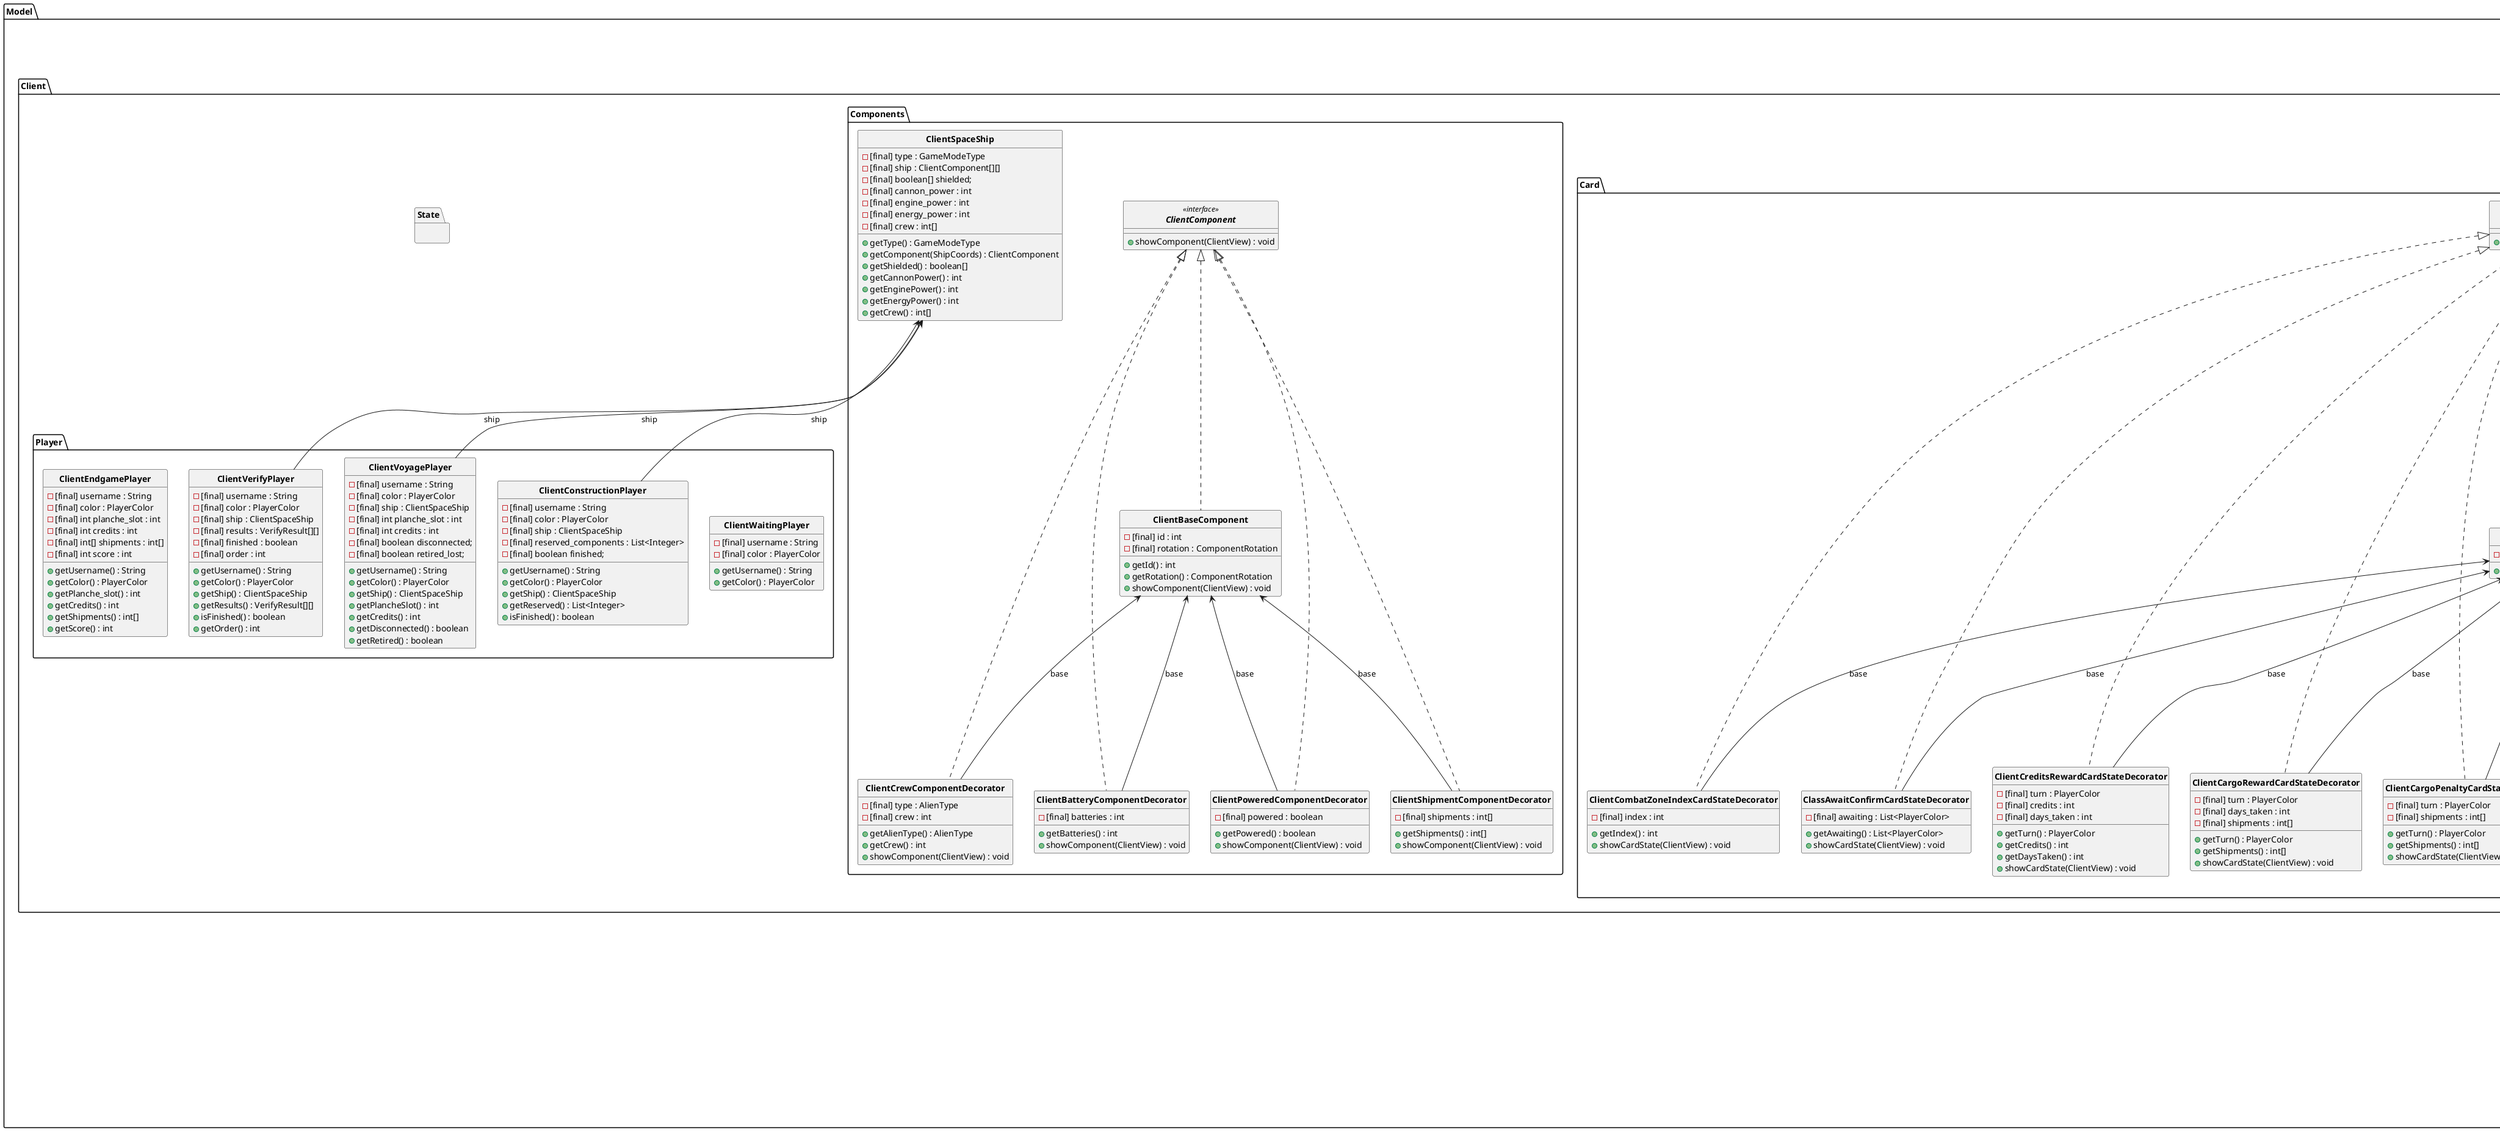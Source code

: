 @startuml controller
hide circle
skinparam classFontStyle bold
skinparam groupInheritance 1
set separator ::
skinparam classAttributeIconSize 12

package Model {

    package Cards {

        package State {

            abstract CardState {
                {field} [protected] state : VoyageState
                {method} + init() : void
                {method} + sendNotify() : void
                {method} + [abstract] validate() : void
                {method} +
                {method} + getNext()
            }

            class AbandonedShipAnnounceState {
                {field} [final] card : AbandonedShipCard
                {field} [final] list : List<Player>
                {field} responded : boolean
                {field} id : int
                {method} +
            }
        }

        package Utils {

            class CombatZoneSection {
                {field} [final] criteria : CombatZoneCriteria
                {field} [final] penalty : CombatZonePenalty
                {field} [final] amount : int
                {method} + getCriteria)() : CombatZoneCriteria
                {method} + getPenalty() : CombatZonePenalty
                {method} + getAmount() : int
            }

            class Planet {
                {field} [final] contains : int[]
                {field} [final] visited : boolean
                {method} + getContains() : int[]
                {method} + visit() : void
                {method} + getVisited() : boolean
            }
            
            class Projectile {
                {field} [final] direction : ProjectileDirection
                {field} [final] dimension : ProjectileDimension
                {field} [final] offset : int
                {method} + getDirection() : ProjectileDirection
                {method} + getDimension() : PrjectileDimension
                {method} + getOffset() : int
            }         

            class ProjectileArray {
                {field} [field] projectiles : List<Projectile>
                {method} + getProjectiles : List<Projectile>
            }
                
        }

        package Visitors {
            
            class ContainsLoaderVisitor {
                {field} [final] cargo : ShipmentType
                {method} + visit(StorageComponent) : void
                
            }
            
            class ContainsRemoveVisitor {
                {field} [final] searching : shipmentType
                {method} + visit(StorageComponent) : void
                {method} + visit(BatteryCompoent) : void
            }

            class CrewRemoveVisitor {
                {field} [final] ship : iSpaceShip
                {method} + visit(CabinComponent) : void
                {method} + visit(AlienLifeSupportComponent) : void
                {method} + visit(StartingCabinComponent) : void
            }

            class LargeMeteorVisitor {
                {field} d : ProjectileDirection
                {field} found_cannon : boolean
                {method} + visit(CannonComponent) : void
            }

        }

        interface iCard <<interface>> {
            {method} getId() : int
            {method} getDays() : int
            {method} getState(VoyageState) : CardState
            {method} getExhausted() : boolean
        }

        iCard^--Card
        abstract Card <<abstract>> {
            {field} id : int
            {field} days : int
            {field} exhausted : boolean
            {method} + getId() : int
            {method} + getDays() : int
            {method} + getExhausted() : boolean
            {method} [protected] exhaust() : void
        }

        Card^--AbandonedShipCard
        class AbandonedShipCard {
            {field} credits_gained : int
            {field} crew_lost : int
            {method} + getState(VoyageState) : CardState
            {method} + getCredits() : int
            {method} + getCrewLost() : int
            {method} + apply(VoyageState, Player, int) : void
        }

        Card^--AbandonedStationCard
        class AbandonedStationCard {
            {field} planet : Planet
            {field} crew : int
            {method} + getState(VoyageState) : CardState
            {method} + getPlanet() : Planet
            {method} + getCrewLost() : int
            {method} + apply(VoyageState, Player, int) : void
        }

        Card^--CombatZoneCard
        class CombatZoneCard {
            {field} sections : List<CombatZoneSection>
            {field} shots : ProjectileArray
            {method} + getState(VoyageState) : C
        }

        Card^--EpidemicCard
        class EpidemicCard {
            {method} + getState(VoyageState) : CardState
            {method} + apply(VoyageState, Player) : void
        }

        Card^--MeteorSwarmCard
        class MeteorSwarmCard {
            {field} meteorites : ProjectileArray
            {method} + getState(VoyageState) : CardState
            {method} + getMeteorites() : ProjectileArray
            {method} + apply(VoyageState, Projectile) : void
        }

        Card^--OpenSpaceCard
        class OpenSpaceCard {
            {method} + getState(VoyageState) : CardState
            {method} + apply(VoyageState, Player) : void
        }

        Card^--PiratesCard
        class PiratesCard {
            {field} [final] shots : ProjectileArray
            {field} [field] credits : int
            {field} [final] min_power : int
            {method} + getState(VoyageState) : CardState
            {method} + getCredits() : int
            {method} + getShots() : ProjectileArray
            {method} + apply(VoyageState, Player) : void
        }

        Card^--PlanetCard
        class PlanetCard {
            {field} [final] planets : List<Planet>
            {field} [final] left : int
            {method} + getState(VoyageState) : CardState
            {method} + getVisited() : List<boolean>
            {method} + getPlanet() : Planet
            {method} + getSize() : int
            {method} + apply(Player, int) : void
        }

        Card^--SlaversCard
        class SlaversCard {
            {field} [final] min_power : int
            {field} [final] crew_penalty : int
            {field} [final] credits : int
            {method} + getState(VoyageState) : CardState
            {method} + getCrewLost() : int
            {method} + getCredits() : int
            {method} + apply(VoyageState, Player) : void
        }

        class SmugglersCard {
            {field} [final] reward : planet
            {field} [final] cargo_taken : int
            {field} [field] min_power : int
            {method} + getState(VoyageState) : CardState
            {method} + getReward() : Planet
            {method} + getCargoPenalty() : int
            {method} + apply(player) : void
        }

        class StardustCard {
            {method} + getState(VoyageState) : CardState
            {method} + apply(VoyageState, Player) : void
        }
    }

    Components::Visitors::iVisitor .. ContainsLoaderVisitor
    Components::Visitors::iVisitor .. ContainsRemoveVisitor
    Components::Visitors::iVisitor .. CrewRemoveVisitor
    Components::Visitors::iVisitor .. LargeMeteorVisitor

    package Board {

        interface iCards <<interface>> {
            TODO
        }

        iCards^--Cards
        class Cards {
            TODO
        }

        interface iCommonBoard <<interface>> {
            TODO
        }

        iCommonBoard^..CommonBoard
        class CommonBoard {
            TODO
        }

        interface iPlanche <<interface>> {
            TODO
        }


        iPlanche^..Planche
        class Planche{
            TODO
        }

    }

    package Components {
        
        package Visitors {

            interface iVisitable <<interface>> {
                {method} + check(iVisitor) : void
            }

            interface iVisitor <<interface>> {
                {method} + visit(CabinComponent) : void
                {method} + visit(EngineComponent) : void
                {method} + visit(AlienLifeSupportComponent) : void
                {method} + visit(CannonComponent) : void
                {method} + visit(StorageComponent) : void
                {method} + visit(BatteryComponent) : void
                {method} + visit(ShieldComponent) : void
                {method} + visit(EmptyComponent) : void
                {method} + visit(StructuralComponent) : void
                {method} + visit(StartingCabinComponent) : void
            }





            iVisitor^..CabinVisitor
            class CabinVisitor {
                {field} type : AlienType
                {method} + getSupportedType() : AlienType
            }

            iVisitor^..EnergyVisitor
            class EnergyVisitor {
                TODO
            }

            iVisitor^..FreeSpaceVisitor
            class FreeSpaceVisitor {
                TODO
            }

            iVisitor^..SpaceShipUpdateVisitor
            class SpaceShipUpdateVisitor {
                TODO
            }
        
        }
        

        interface iBaseComponent <<interface>> {
            TODO
        }

        Visitors::iVisitable ^--BaseComponent
        iBaseComponent^--BaseComponent
        abstract BaseComponent <<abstract>> {
            TODO
        }

        BaseComponent^..AlienLifeSupportComponent
        class AlienLifeSupportComponent{
          
			{field} - type: AlienType
			{method} + check(iVisitor) : void
			{method} + getType() : AlienType
			
			{method} + onCreation(iSpaceShip ship) : void
			{method} + onDelete(iSpaceShip ship) : void
        }

        BaseComponent^..BatteryComponent
        class BatteryComponent {
			{field} - contains : int
			{field} - max : int
			{method} + check(iVisitor) : void
			{method} + putOne() : void
			{method} + takeOne() : void
			{method} + check(iVisitor): void
           
			{method} + onCreation(iSpaceShip ship) : void
			{method} + onDelete(iSpaceShip ship) : void
            

        }

        BaseComponent^..CabinComponent
        class CabinComponent{
			{field} - crew_number : int
			{field} - crew_type : AlienType
		   	{method} + check(iVisitor) : void
			{method} + getCrew() : int
			{method} + getCrewType() : AlienType			
			{method} + setCrew(iSpaceShip, int, AlienType)
			{method} + onCreation(iSpaceShip ship) : void
			{method} + onDelete(iSpaceShip ship) : void
        }

        BaseComponent^..StartingCabinComponent
        class StartingCabinComponent{
            {field} - color : PlayerColor
			{field} - crew_number : int
		   	{method} + check(iVisitor) : void
			{method} + getCrew() : int
			{method} + getCrewType() : AlienType		
			{method} + getColor() : PlayerColor
			{method} + setCrew(iSpaceShip, int, AlienType)
			{method} + onCreation(iSpaceShip ship) : void
			{method} + onDelete(iSpaceShip ship) : void
        }

        BaseComponent^..CannonComponent
        class CannonComponent{			
			{field} - max_power : int
			{field} - powered : boolean
			{field} - powerable : boolean
			{method} + check(iVisitor) : void
			{method} + verify(iSpaceShip ship) : boolean
			{method} + turnOn() : void
			{method} + turnOff() : void
			{method} + getCurrentPower() : int
			{method} + getPower() : int
			{method} + powerable() : boolean		
			{method} + onCreation(iSpaceShip ship) : void
			{method} + onDelete(iSpaceShip ship) : void
        }

        BaseComponent^..EmptyComponent
        class EmptyComponent{
			{method} + check(iVisitor) : void
			{method} + verify(iSpaceShip ship) : boolean
			{method} + getConnectors() : ConnectorType[]
			{method} + onCreation(iSpaceShip ship) : void
			{method} + onDelete(iSpaceShip ship) : void
        }

        BaseComponent^..EngineComponent
        class EngineComponent{
			{field} - max_power : int
			{field} - powered : boolean
			{field} - powerable : boolean
			{method} + check(iVisitor) : void
			{method} + turnOn() : void
			{method} + turnOff() : void
			{method} + getCurrentPower() : int
			{method} + getPower() : int
			{method} + powerable() : boolean		
			{method} + onCreation(iSpaceShip ship) : void
			{method} + onDelete(iSpaceShip ship) : void
        }

        BaseComponent^..ShieldComponent
        class ShieldComponent{
			{field} - powered : boolean
			{method} + check(iVisitor) : void
			{method} + turnOn() : void
			{method} + turnOff() : void
			{method} + getPowered() : boolean
			{method} + powerable() : boolean	
			{method} + onCreation(iSpaceShip ship) : void
			{method} + onDelete(iSpaceShip ship) : void
			{method} + getShield() : ShieldType
		}
		BaseComponent^..StorageComponent
        class StorageComponent{
            TODO
        }

        BaseComponent^..StructuralComponent
        class StructuralComponent{
            TODO
        }

    }

    package Player {
        
        interface iSpaceShip <<interface>> {
            TODO
        }

        iSpaceShip^..SpaceShip
        class SpaceShip {
            TODO
        }

        ShipCoords <-- "1" Components::BaseComponent
        class ShipCoords{
            TODO
        }

    }

    package State {
        
        abstract GameState <<abstract>> {
            {field} # [final] model : ModelInstance 
            {field} # [final] type : GameModeType
            {field} # [final] count : PlayerCount
            {field} # [final] players : List<Player>
            {method} + [abstract] validate(ServerMessage message) : void
            {method} + [abstract] getNext() : GameState 
            {method} + [abstract] getClientState() : ClientModelState 
            {method} + init() : void : void
            {method} + transition() : void : void
            {method} + getCount() : void : PlayerCount
            {method} + getPlayer(PlayerColor) : void : Player
            {method} + getType() : void : GameModeType
            {method} + connect(ClientDescriptor client) : void
            {method} + disconnect(ClientDescriptor client) : void
            {method} + connect(Player p) : void
            {method} + disconnect(Player p) : void
            {method} + sendContinue(Player p) : void
            {method} + putComponent(Player p, ShipCoords coords) : void
            {method} + takeComponent(Player p) : void
            {method} + takeDiscarded(Player p, int id) : void
            {method} + discardComponent(Player p, int id) : void
            {method} + toggleHourglass(Player p) : void
            {method} + removeComponent(Player p, ShipCoords coords) : void
            {method} + setCrewType(Player p, ShipCoords coords, AlienType type) : void
            {method} + giveUp(Player p) : void
            {method} + CardState getCardState(Player p) : void
        }

        GameState ^... WaitingState
        class WaitingState {
            {field} - [final] connected : List<ClientDescriptor>
            {field} - [final] count : PlayerCount
            {method} + validate(ServerMessage message) : void
            {method} + getNext() : GameState 
            {method} + getClientState() : ClientModelState 
            {method} + init() : void : void
            {method} + connect(ClientDescriptor client) : void
            {method} + disconnect(ClientDescriptor client) : void
        }

        GameState ^... ConstructionState
        class ConstructionState {
            {field} - [final] construction_cards : List<Integer> 
            {field} - [final] voyage_deck : iCards 
            {field} - [final] building : List<Player> 
            {field} - [final] finished : List<Player> 
            {field} - [final] hourglass : ConstructionStateHourglass 
            {field} - current_tile : HashMap<Player, iBaseComponent> 
            {field} - hoarded_tile : HashMap<Player, List<iBaseComponent>> 
            {method} + validate(ServerMessage message) : void
            {method} + getNext() : GameState 
            {method} + getClientState() : ClientModelState 
            {method} + init() : void : void
            {method} + connect(Player p) : void
            {method} + disconnect(Player p) : void
            {method} + sendContinue(Player p) : void
            {method} + putComponent(Player p, ShipCoords coords) : void
            {method} + takeComponent(Player p) : void
            {method} + takeDiscarded(Player p, int id) : void
            {method} + discardComponent(Player p, int id) : void
            {method} + toggleHourglass(Player p) : void
        }

        GameState ^... VerifyState
        class VerifyState {
            {field} - [final] voyage_deck : iCards 
            {field} - [final] to_validate : List<Player>
            {field} - [final] finish_order : List<Player>
            {method} + validate(ServerMessage message) : void
            {method} + getNext() : GameState 
            {method} + getClientState() : ClientModelState 
            {method} + init() : void : void
            {method} + connect(Player p) : void
            {method} + disconnect(Player p) : void
            {method} + sendContinue(Player p) : void
            {method} + removeComponent(Player p, ShipCoords coords) : void
            {method} + setCrewType(Player p, ShipCoords coords, AlienType type) : void
        }

        GameState ^... VoyageState
        class VoyageState {
            {field} - [final] planche : iPlanche 
            {field} - [final] voyage_deck : iCards 
            {field} - [final] to_give_up : List<Player> 
            {field} - card : iCard 
            {field} - state : CardState state
            {method} + validate(ServerMessage message) : void
            {method} + getNext() : GameState 
            {method} + getClientState() : ClientModelState 
            {method} + init() : void : void
            {method} + connect(Player p) : void
            {method} + disconnect(Player p) : void
            {method} + giveUp(Player p) : void
            {method} + getCardState(Player) : CardState
            {method} + loseGame(Player) : void
            {method} + getAllConnectedPlayers() : List<Player> 
            {method} + etOrder(CardOrder) : List<Player> 
            {method} + findCriteria(CombatZoneCriteria) : Player
            {method} + getPlanche() : iPlanche 
            {method} + setCardState(CardState) : void
        }

        GameState ^... EndscreenState
        class EndscreenState {
            {field} - [final] awaiting : List<Player> 
            {field} - [final] order_arrival : List<Player> 
            {method} + validate(ServerMessage message) : void
            {method} + getNext() : GameState 
            {method} + getClientState() : ClientModelState 
            {method} + init() : void : void
            {method} + sendContinue(Player p) : void
            {method} + disconnect(Player p) : void
        }
        
    }


    State::GameState "1" <-- ModelInstance:state 
    class ModelInstance {
        {field} - [final] controller : ServerController 
        
        {method} + validate(ServerMessage message) : void
        {method} + startGame(List<Player> players) : void
        {method} + getState() : GameState
        {method} + setState(GameState new_state) : void
        {method} + connect(ClientDescriptor client) : void
        {method} + disconnect(ClientDescriptor client) : void
        {method} + kick(ClientDescriptor client) : void
    }

    package Client {
        
        package Card {
            
            interface ClientCardState <<interface>> {
                {method} + showCardState(ClientView) : void
            }

            ClientCardState ^.. ClientBaseCardState
            class ClientBaseCardState {
                {field} - [final] id : int
                {method} + showCardState(ClientView) : void
            }

            ClientCardState ^.. ClassAwaitConfirmCardStateDecorator
            ClientBaseCardState <-- ClassAwaitConfirmCardStateDecorator:base
            class ClassAwaitConfirmCardStateDecorator {
                {field} - [final] awaiting : List<PlayerColor> 
                {method} + getAwaiting() : List<PlayerColor> 
                {method} + showCardState(ClientView) : void
            }

            ClientCardState ^.. ClientCargoPenaltyCardStateDecorator
            ClientBaseCardState <-- ClientCargoPenaltyCardStateDecorator:base
            class ClientCargoPenaltyCardStateDecorator {
                {field} - [final] turn : PlayerColor 
                {field} - [final] shipments : int[] 
                {method} + getTurn() : PlayerColor 
                {method} + getShipments() : int[] 
                {method} + showCardState(ClientView) : void
            }
            
            ClientCardState ^.. ClientCargoRewardCardStateDecorator
            ClientBaseCardState <-- ClientCargoRewardCardStateDecorator:base
            class ClientCargoRewardCardStateDecorator { 
                {field} - [final] turn : PlayerColor 
                {field} - [final] days_taken : int 
                {field} - [final] shipments : int[] 
                {method} + getTurn() : PlayerColor 
                {method} + getShipments() : int[] 
                {method} + showCardState(ClientView) : void
            } 
            
            ClientCardState ^.. ClientCombatZoneIndexCardStateDecorator
            ClientBaseCardState <-- ClientCombatZoneIndexCardStateDecorator:base
            class ClientCombatZoneIndexCardStateDecorator {
                {field} - [final] index : int 
                {method} + getIndex() : int
                {method} + showCardState(ClientView) : void
            }
            
            ClientCardState ^.. ClientCreditsRewardCardStateDecorator
            ClientBaseCardState <-- ClientCreditsRewardCardStateDecorator:base
            class ClientCreditsRewardCardStateDecorator {
                {field} - [final] turn : PlayerColor 
                {field} - [final] credits : int 
                {field} - [final] days_taken : int 
                {method} + getTurn() : PlayerColor
                {method} + getCredits() : int
                {method} + getDaysTaken() : int 
                {method} + showCardState(ClientView) : void
            }
            
            ClientCardState ^.. ClientCrewPenaltyCardStateDecorator
            ClientBaseCardState <-- ClientCrewPenaltyCardStateDecorator:base
            class ClientCrewPenaltyCardStateDecorator {
                {field} - [final] turn : PlayerColor 
                {field} - [final] days_taken : int 
                {method} + getTurn() : PlayerColor
                {method} + getDaysTaken() : int
                {method} + showCardState(ClientView) : void
            }
            
            ClientCardState ^.. ClientLandingCardStateDecorator
            ClientBaseCardState <-- ClientLandingCardStateDecorator:base
            class ClientLandingCardStateDecorator {
                {field} - [final] turn : PlayerColor 
                {field} - [final] days_taken : int 
                {field} - [final] crew_needed: int 
                {field} - [final] available : List<Boolean>
                {method} + getTurn() : PlayerColor
                {method} + getDaysTaken() : int
                {method} + getCrewNeeded() : int
                {method} + getAvailable() : List<Boolean>
                {method} + showCardState(ClientView) : void
            }
            
            ClientCardState ^.. ClientMeteoriteCardStateDecorator 
            ClientBaseCardState <-- ClientMeteoriteCardStateDecorator :base
            class ClientMeteoriteCardStateDecorator  {
                {field} - [final] meteorite : Projectile
                {method} + getProjectile() : Projectile
                {method} + showCardState(ClientView) : void
            }

            ClientCardState ^.. ClientNewCenterCardStateDecorator
            ClientBaseCardState <-- ClientNewCenterCardStateDecorator:base
            class ClientNewCenterCardStateDecorator {
                {field} - [final] awaiting : List<PlayerColor>
                {method} + getAwaiting() : List<PlayerColor>
                {method} + showCardState(ClientView) : void
            }
            
            ClientCardState ^.. ClientProjectileCardStateDecorator
            ClientBaseCardState <-- ClientProjectileCardStateDecorator:base
            class ClientProjectileCardStateDecorator {
                {field} - [final] shot : Projectile
                {method} + getProjectile() : Projectile
                {method} + showCardState(ClientView) : void
            }
        
        }
        
        package Components {
            
            interface ClientComponent <<interface>> {
                {method} + showComponent(ClientView) : void
            }

            ClientComponent ^.. ClientBaseComponent
            class ClientBaseComponent {
                {field} - [final] id : int
                {field} - [final] rotation : ComponentRotation
                {method} + getId() : int 
                {method} + getRotation() : ComponentRotation 
                {method} + showComponent(ClientView) : void
            }
            
            ClientComponent ^.. ClientBatteryComponentDecorator
            ClientBaseComponent <-- ClientBatteryComponentDecorator:base
            class ClientBatteryComponentDecorator {
                {field} - [final] batteries : int
                {method} + getBatteries() : int
                {method} + showComponent(ClientView) : void
            }

            ClientComponent ^.. ClientCrewComponentDecorator
            ClientBaseComponent <-- ClientCrewComponentDecorator:base
            class ClientCrewComponentDecorator {
                {field} - [final] type : AlienType 
                {field} - [final] crew : int
                {method} + getAlienType() : AlienType
                {method} + getCrew() : int
                {method} + showComponent(ClientView) : void
            }

            ClientComponent ^.. ClientPoweredComponentDecorator 
            ClientBaseComponent <-- ClientPoweredComponentDecorator:base
            class ClientPoweredComponentDecorator {
                {field} - [final] powered : boolean
                {method} + getPowered() : boolean
                {method} + showComponent(ClientView) : void
            }

            ClientComponent ^.. ClientShipmentComponentDecorator
            ClientBaseComponent <-- ClientShipmentComponentDecorator:base
            class ClientShipmentComponentDecorator {
                {field} - [final] shipments : int[]
                {method} + getShipments() : int[]
                {method} + showComponent(ClientView) : void
            }

            class ClientSpaceShip {
                {field} - [final] type : GameModeType 
                {field} - [final] ship : ClientComponent[][] 
                {field} - [final] boolean[] shielded;
                {field} - [final] cannon_power : int
                {field} - [final] engine_power : int
                {field} - [final] energy_power : int
                {field} - [final] crew : int[]
                {method} + getType() : GameModeType
                {method} + getComponent(ShipCoords) : ClientComponent
                {method} + getShielded() : boolean[]
                {method} + getCannonPower() : int
                {method} + getEnginePower() : int
                {method} + getEnergyPower() : int
                {method} + getCrew() : int[]
            }

        }

        package Player {

            class ClientWaitingPlayer {
                {field} - [final] username : String
                {field} - [final] color : PlayerColor
                {method} + getUsername() : String
                {method} + getColor() : PlayerColor
            }
            
            ClientSpaceShip <-- ClientConstructionPlayer:ship
            class ClientConstructionPlayer {
                {field} - [final] username : String
                {field} - [final] color : PlayerColor
                {field} - [final] ship : ClientSpaceShip
                {field} - [final] reserved_components : List<Integer> 
                {field} - [final] boolean finished;
                {method} + getUsername() : String
                {method} + getColor() : PlayerColor
                {method} + getShip() : ClientSpaceShip
                {method} + getReserved() : List<Integer> 
                {method} + isFinished() : boolean
            }

            ClientSpaceShip <-- ClientVerifyPlayer:ship
            class ClientVerifyPlayer {
                {field} - [final] username : String
                {field} - [final] color : PlayerColor
                {field} - [final] ship : ClientSpaceShip
                {field} - [final] results : VerifyResult[][]
                {field} - [final] finished : boolean
                {field} - [final] order : int
                {method} + getUsername() : String
                {method} + getColor() : PlayerColor
                {method} + getShip() : ClientSpaceShip
                {method} + getResults() : VerifyResult[][] 
                {method} + isFinished() : boolean
                {method} + getOrder() : int
            }

            ClientSpaceShip <-- ClientVoyagePlayer:ship
            class ClientVoyagePlayer {
                {field} - [final] username : String
                {field} - [final] color : PlayerColor
                {field} - [final] ship : ClientSpaceShip
                {field} - [final] int planche_slot : int
                {field} - [final] int credits : int
                {field} - [final] boolean disconnected;
                {field} - [final] boolean retired_lost;
                {method} + getUsername() : String
                {method} + getColor() : PlayerColor
                {method} + getShip() : ClientSpaceShip
                {method} + getPlancheSlot() : int
                {method} + getCredits() : int
                {method} + getDisconnected() : boolean
                {method} + getRetired() : boolean
            }

            class ClientEndgamePlayer {
                {field} - [final] username : String
                {field} - [final] color : PlayerColor
                {field} - [final] int planche_slot : int
                {field} - [final] int credits : int
                {field} - [final] int[] shipments : int[]
                {field} - [final] int score : int
                {method} + getUsername() : String
                {method} + getColor() : PlayerColor
                {method} + getPlanche_slot() : int
                {method} + getCredits() : int
                {method} + getShipments() : int[]
                {method} + getScore() : int
            }

        }

        package State {
            
        }

    }
 
}


@enduml

'⠀⠀⠀⠀⠀⠀⠀⠀⠀⠀⢀⣤⣤⡀⠀⠀⠀⠀⠀⠀⠀⠀⠀⠀⠀⠀⠀⠀⣀⣀⡀⠀⠀⠀⠀⠀⠀⠀⠀⠀⠀⠀
'⠀⠀⠀⠀⠀⠀⠀⠀⠀⢀⣾⣿⣿⣿⡀⠀⠀⠀⠀⠀⠀⠀⠀⠀⠀⠀⠀⣼⣿⣿⣿⡄⠀⠀⠀⠀⠀⠀⠀⠀⠀⠀
'⠀⠀⠀⠀⠀⠀⠀⠀⢀⣾⣿⣿⣿⣿⣷⠀⠀⠀⠀⠀⠀⠀⠀⠀⠀⠀⣼⣿⣿⣿⣿⣿⡀⠀⠀⠀⠀⠀⠀⠀⠀⠀
'⠀⠀⠀⠀⠀⠀⠀⠀⣾⣿⣿⣿⣿⣿⣿⣧⠀⠀⠀⠀⠀⠀⠀⠀⠀⢰⣿⣿⣿⣿⣿⣿⣧⠀⠀⠀⠀⠀⠀⠀⠀⠀
'⠀⠀⠀⠀⠀⠀⠀⣼⣿⣿⣿⣿⣿⣿⣿⣿⣇⠀⠀⠀⠀⠀⠀⠀⢀⣿⣿⣿⣿⣿⣿⣿⣿⡆⠀⠀⠀⠀⠀⠀⠀⠀
'⠀⠀⠀⠀⠀⠀⢰⣿⣿⣿⣿⣿⣿⣿⣿⣿⣿⡄⠀⠀⠀⠀⠀⠀⣼⣿⣿⣿⣿⣿⣿⣿⣿⣷⠀⠀⠀⠀⠀⠀⠀⠀
'⠀⠀⠀⠀⠀⢀⣿⣿⣿⣿⣿⣿⣿⣿⣿⣿⣿⣧⠀⠀⠀⠀⠀⢰⣿⣿⣿⣿⣿⣿⣿⣿⣿⣿⡇⠀⠀⠀⠀⠀⠀⠀
'⠀⠀⠀⠀⠀⢸⣿⣿⣿⣿⣿⣿⣿⣿⣿⣿⣿⣿⡄⠀⠀⠀⢀⣾⣿⣿⣿⣿⣿⣿⣿⣿⣿⣿⣇⠀⠀⠀⠀⠀⠀⠀
'⠀⠀⠀⠀⠀⣿⣿⣿⣿⣿⣿⣿⣿⣿⣿⣿⣿⣿⣿⣿⣿⣿⣿⣿⣿⣿⣿⣿⣿⣿⣿⣿⣿⣿⣿⠀⠀⠀⠀⠀⠀⠀
'⠀⠀⠀⠀⢀⣿⣿⣿⣿⣿⣿⣿⣿⣿⣿⣿⣿⣿⣿⣿⣿⣿⣿⣿⣿⣿⣿⣿⣿⣿⣿⣿⣿⣿⣿⠀⠀⠀⠀⠀⠀⠀
'⠀⠀⠀⠀⢸⣿⣿⣿⣿⣿⣿⣿⣿⣿⣿⣿⣿⣿⣿⣿⣿⣿⣿⣿⣿⣿⣿⣿⣿⣿⣿⣿⣿⣿⣿⠀⠀⠀⠀⠀⠀⠀
'⠀⠀⠀⠀⠈⣿⣿⣿⣿⣿⣿⠟⠉⠀⠀⠀⠙⢿⣿⣿⣿⣿⣿⣿⣿⡿⠋⠀⠀⠙⢻⣿⣿⣿⣿⠀⠀⠀⠀⠀⠀⠀
'⠀⠀⠀⠀⠀⣿⣿⣿⣿⣿⠃⠀⠀⠀⠀⣠⣄⠀⢻⣿⣿⣿⣿⣿⡿⠀⣠⣄⠀⠀⠀⢻⣿⣿⣏⠀⠀⠀⠀⠀⠀⠀
'⠀⠀⠀⠀⠀⣾⣿⣿⣿⣿⠀⠀⠀⠀⠰⣿⣿⠀⢸⣿⣿⣿⣿⣿⡇⠀⣿⣿⡇⠀⠀⢸⣿⣿⣿⠀⠀⠀⠀⠀⠀⠀
'⠀⠀⠀⠀⠀⣿⣿⣿⣿⣿⣄⠀⠀⠀⠀⠙⠃⠀⣼⣿⣿⣿⣿⣿⣇⠀⠙⠛⠁⠀⠀⣼⣿⣿⣿⡇⠀⠀⠀⠀⠀⠀
'⠀⠀⠀⠀⠀⣿⣿⣿⣿⣿⣿⣷⣤⣄⣀⣠⣤⣾⣿⣿⣿⣿⣽⣿⣿⣦⣄⣀⣀⣤⣾⣿⣿⣿⣿⠃⠀⠀⢀⣀⠀⠀
'⠰⡶⠶⠶⠶⠿⣿⣿⣿⣿⣿⣿⣿⣿⣿⣿⣿⣿⣿⣿⣿⣿⣿⣿⣿⣿⣿⣿⣿⣿⣿⣿⣿⣿⡟⠛⠉⠉⠙⠛⠋⠀
'⠀⠀⢀⣀⣠⣤⣿⣿⣿⣿⣿⣿⣿⣿⣿⣿⣿⣿⣿⣿⣿⣿⣿⣿⣿⣿⣿⣿⣿⣿⣿⣿⣿⡿⠷⠶⠶⠶⢤⣤⣀⠀
'⠀⠛⠋⠉⠁⠀⣀⣴⡿⢿⣿⣿⣿⣿⣿⣿⣿⣿⣿⣿⣿⣿⣿⣿⣿⣿⣿⣿⣿⣿⣿⣿⣯⣤⣀⡀⠀⠀⠀⠀⠘⠃
'⠀⠀⢀⣤⡶⠟⠉⠁⠀⠀⠉⠛⠿⣿⣿⣿⣿⣿⣿⣿⣿⣿⣿⣿⣿⣿⣿⣿⠿⠟⠉⠀⠀⠀⠉⠙⠳⠶⣄⡀⠀⠀
'⠀⠀⠙⠁⠀⠀⠀⠀⠀⠀⠀⠀⢰⣿⣿⣿⣿⣿⣿⣿⣿⣿⣿⣿⣿⣿⡏⠀⠀⠀⠀⠀⠀⠀⠀⠀⠀⠀⠉⠁⠀⠀
'⠀⠀⠀⠀⠀⠀⠀⠀⠀⠀⠀⢠⣿⣿⣿⣿⣿⣿⣿⣿⣿⣿⣿⣿⣿⣿⣷⠀⠀⠀⠀⠀⠀⠀⠀⠀⠀⠀⠀⠀⠀⠀
'⠀⠀⠀⠀⠀⠀⠀⠀⠀⠀⢀⣾⣿⣿⣿⣿⣿⣿⣿⣿⣿⣿⣿⣿⣿⣿⣿⡀⠀⠀⠀⠀⠀⠀⠀⠀⠀⠀⠀⠀⠀⠀
'⠀⠀⠀⠀⠀⠀⠀⠀⠀⠀⣼⣿⣿⣿⣿⣿⣿⣿⣿⣿⣿⣿⣿⣿⣿⣿⣿⡇⠀⠀⠀⠀⠀⠀⠀⠀⠀⠀⠀⠀⠀⠀
'⠀⠀⠀⠀⠀⠀⠀⠀⠀⣸⣿⣿⣿⣿⣿⣿⣿⣿⣿⣿⣿⣿⣿⣿⣿⣿⣿⣷⠀⠀⠀⠀⠀⠀⠀⠀⠀⠀⠀⠀⠀⠀
'⠀⠀⠀⠀⠀⠀⠀⠀⣴⣿⣿⣿⣿⣿⣿⣿⣿⣿⣿⣿⣿⣿⣿⣿⣿⣿⣿⣿⡆⠀⠀⠀⠀⠀⠀⠀⠀⠀⠀⠀⠀⠀
'⠀⠀⠀⠀⠀⠀⠀⣴⣿⣿⣿⣿⣿⣿⣿⣿⣿⣿⣿⣿⣿⣿⣿⣿⣿⣿⣿⣿⣇⠀⠀⠀⠀⠀⠀⠀⠀⠀⠀⠀⠀⠀
'⠀⠀⠀⠀⠀⠀⣰⣿⣿⣿⣿⣿⣿⣿⣿⣿⣿⣿⣿⣿⣿⣿⣿⣿⣿⣿⣿⣿⣿⡆⠀⠀⠀⠀⠀⠀⠀⠀⠀⠀⠀⠀
'⠀⠀⠀⠀⠀⢰⣿⣿⣿⣿⣿⣿⣿⣿⣿⣿⣿⣿⣿⣿⣿⣿⣿⣿⣿⣿⣿⣿⣿⣷⠀⠀⠀⠀⠀⠀⠀⠀⠀⠀⠀⠀
'⠀⠀⠀⠀⢀⣿⣿⣿⣿⣿⣿⣿⣿⣿⣿⣿⣿⣿⣿⣿⣿⣿⣿⣿⣿⣿⣿⣿⣿⣿⡇⠀⠀⠀⠀⠀⠀⠀⠀⠀⠀⠀
'⠀⠀⠀⠀⣸⣿⣿⣿⣿⣿⣿⣿⣿⣿⣿⣿⣿⣿⣿⣿⣿⣿⣿⣿⣿⣿⣿⣿⣿⣿⣷⠀⠀⠀